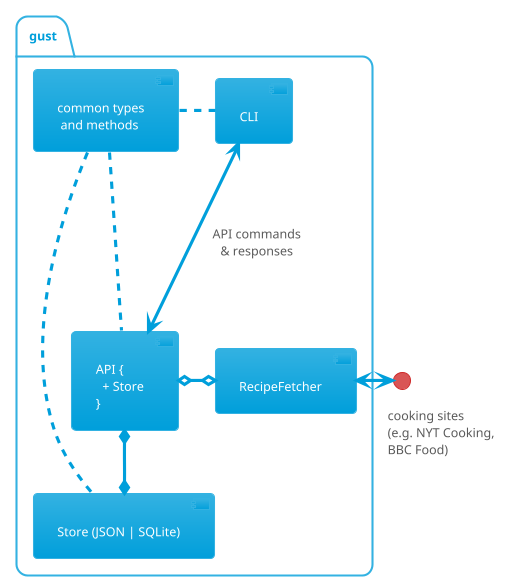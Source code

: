 @startuml design

!theme bluegray
skinparam classFontColor darkSlateGray

package "gust" {
  [API {\n  + Store\n}] *-down-* [Store (JSON | SQLite)]
  [CLI] <---> [API {\n  + Store\n}] : API commands\n& responses
  [common types\n and methods] .right. [API {\n  + Store\n}]
  [common types\n and methods] .right. [CLI]
  [common types\n and methods] .right. [Store (JSON | SQLite)]
  [API {\n  + Store\n}] o-right-o [RecipeFetcher]
}
interface "\t\t\tcooking sites\n\t\t\t(e.g. NYT Cooking,\n\t\t\tBBC Food)" as ext
[RecipeFetcher] <--right--> ext

@enduml
